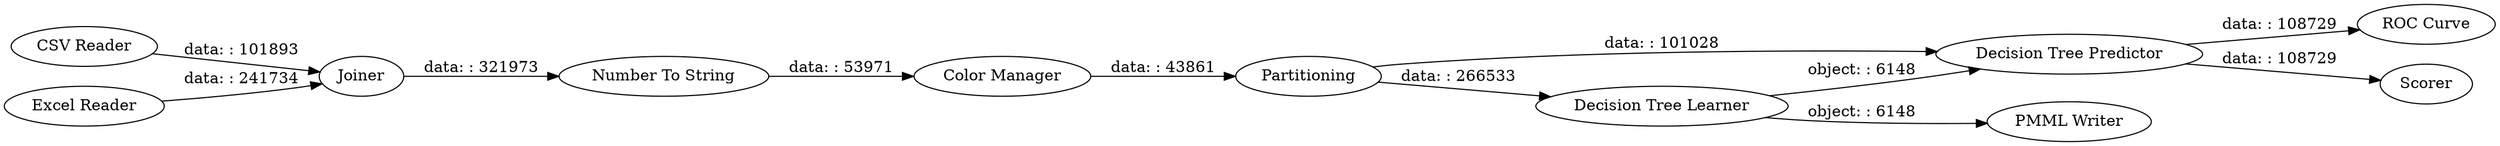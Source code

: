digraph {
	"-3344053919041016925_102" [label="ROC Curve"]
	"-3344053919041016925_116" [label="PMML Writer"]
	"-3344053919041016925_105" [label="Number To String"]
	"-3344053919041016925_113" [label=Joiner]
	"-3344053919041016925_107" [label=Scorer]
	"-3344053919041016925_115" [label="CSV Reader"]
	"-3344053919041016925_61" [label=Partitioning]
	"-3344053919041016925_65" [label="Decision Tree Predictor"]
	"-3344053919041016925_67" [label="Color Manager"]
	"-3344053919041016925_114" [label="Excel Reader"]
	"-3344053919041016925_101" [label="Decision Tree Learner"]
	"-3344053919041016925_101" -> "-3344053919041016925_116" [label="object: : 6148"]
	"-3344053919041016925_113" -> "-3344053919041016925_105" [label="data: : 321973"]
	"-3344053919041016925_114" -> "-3344053919041016925_113" [label="data: : 241734"]
	"-3344053919041016925_105" -> "-3344053919041016925_67" [label="data: : 53971"]
	"-3344053919041016925_61" -> "-3344053919041016925_101" [label="data: : 266533"]
	"-3344053919041016925_61" -> "-3344053919041016925_65" [label="data: : 101028"]
	"-3344053919041016925_115" -> "-3344053919041016925_113" [label="data: : 101893"]
	"-3344053919041016925_65" -> "-3344053919041016925_102" [label="data: : 108729"]
	"-3344053919041016925_67" -> "-3344053919041016925_61" [label="data: : 43861"]
	"-3344053919041016925_101" -> "-3344053919041016925_65" [label="object: : 6148"]
	"-3344053919041016925_65" -> "-3344053919041016925_107" [label="data: : 108729"]
	rankdir=LR
}
